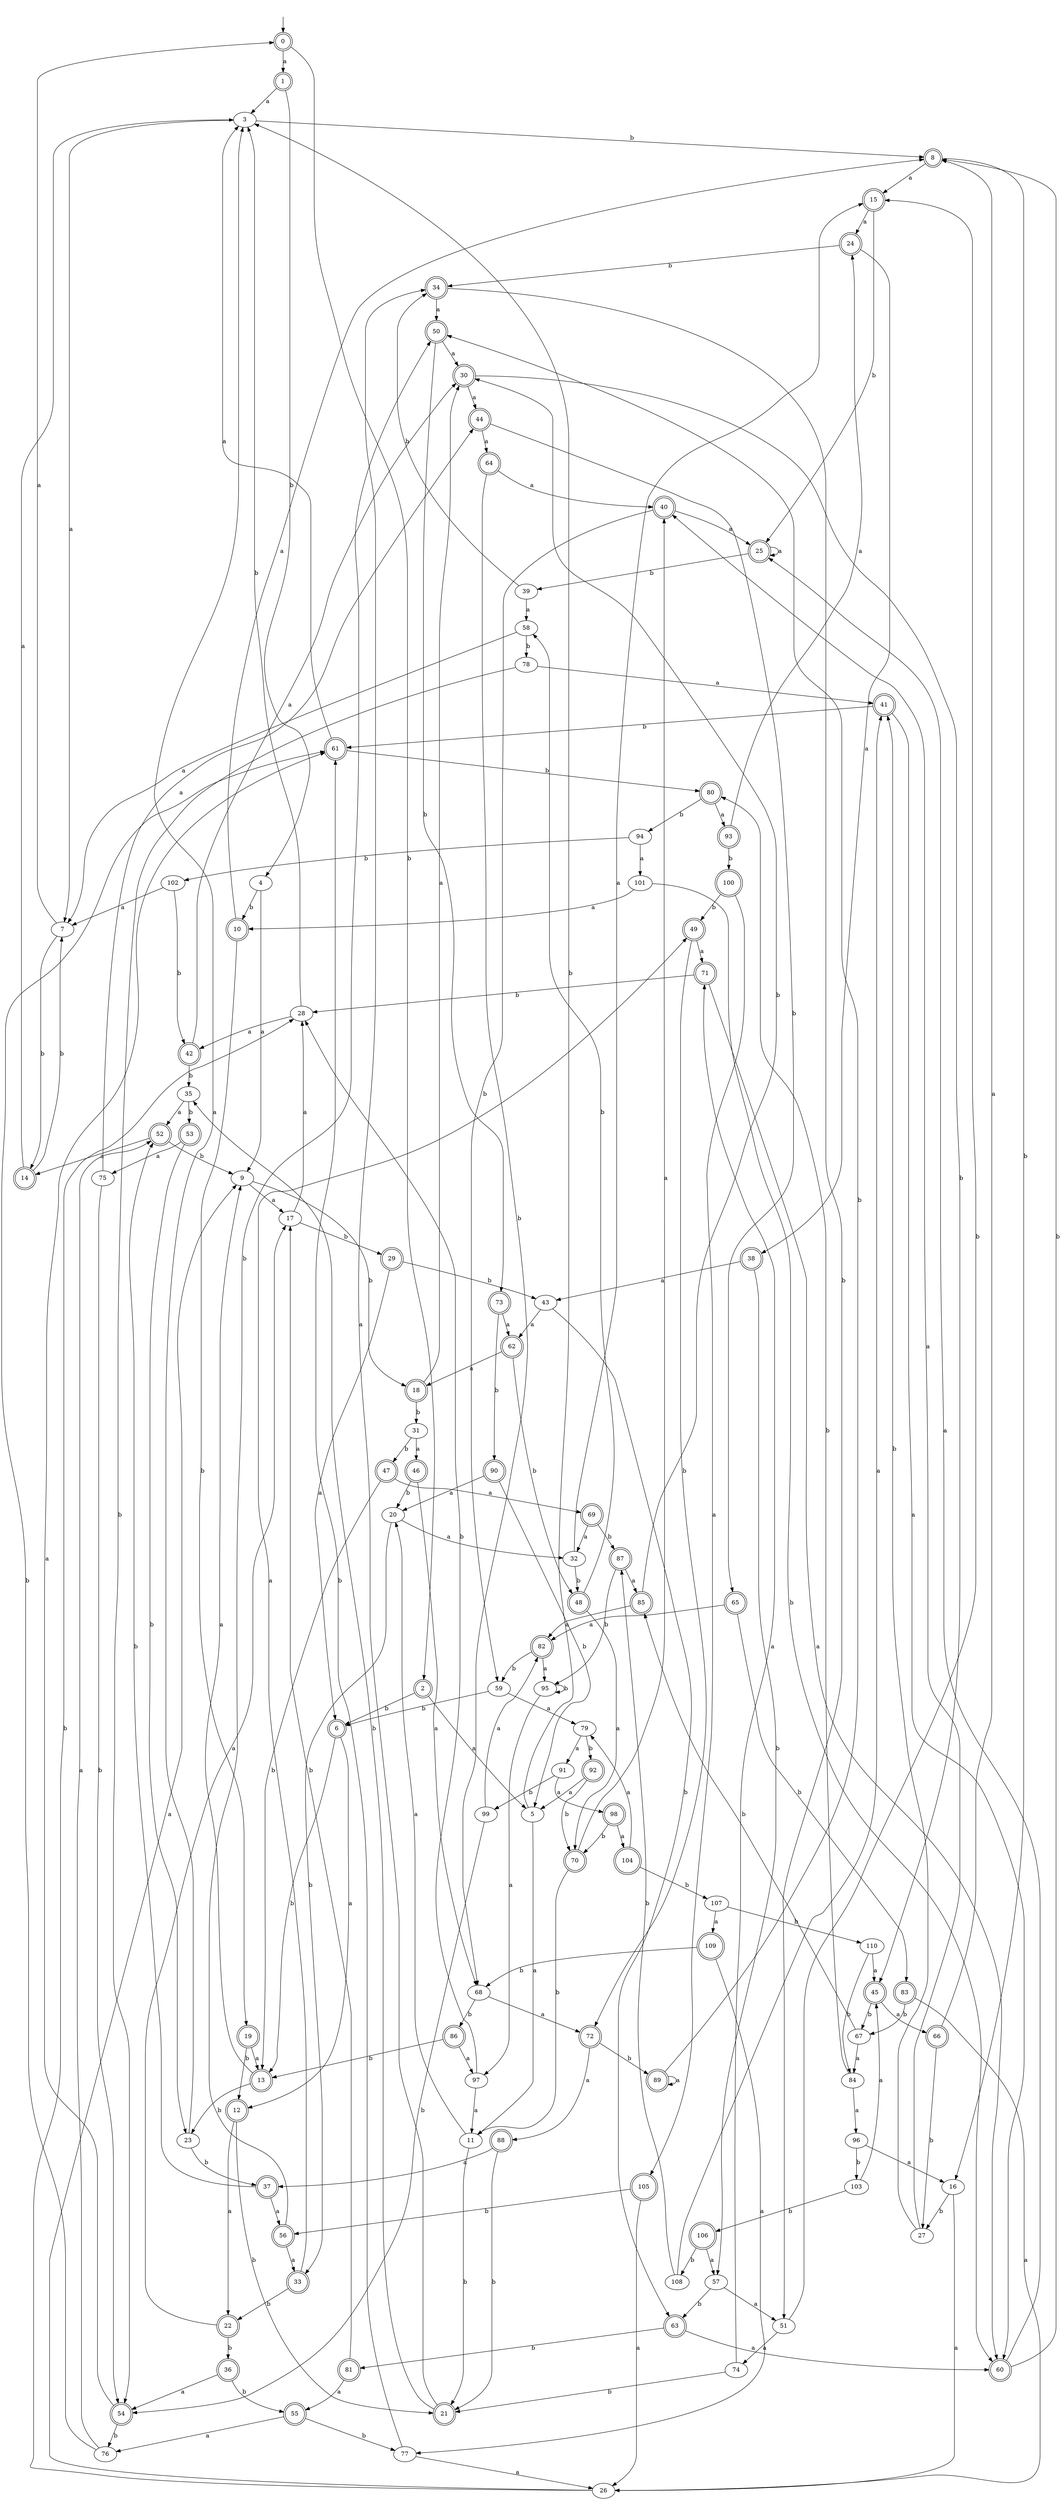 digraph RandomDFA {
  __start0 [label="", shape=none];
  __start0 -> 0 [label=""];
  0 [shape=circle] [shape=doublecircle]
  0 -> 1 [label="a"]
  0 -> 2 [label="b"]
  1 [shape=doublecircle]
  1 -> 3 [label="a"]
  1 -> 4 [label="b"]
  2 [shape=doublecircle]
  2 -> 5 [label="a"]
  2 -> 6 [label="b"]
  3
  3 -> 7 [label="a"]
  3 -> 8 [label="b"]
  4
  4 -> 9 [label="a"]
  4 -> 10 [label="b"]
  5
  5 -> 11 [label="a"]
  5 -> 3 [label="b"]
  6 [shape=doublecircle]
  6 -> 12 [label="a"]
  6 -> 13 [label="b"]
  7
  7 -> 0 [label="a"]
  7 -> 14 [label="b"]
  8 [shape=doublecircle]
  8 -> 15 [label="a"]
  8 -> 16 [label="b"]
  9
  9 -> 17 [label="a"]
  9 -> 18 [label="b"]
  10 [shape=doublecircle]
  10 -> 8 [label="a"]
  10 -> 19 [label="b"]
  11
  11 -> 20 [label="a"]
  11 -> 21 [label="b"]
  12 [shape=doublecircle]
  12 -> 22 [label="a"]
  12 -> 21 [label="b"]
  13 [shape=doublecircle]
  13 -> 9 [label="a"]
  13 -> 23 [label="b"]
  14 [shape=doublecircle]
  14 -> 3 [label="a"]
  14 -> 7 [label="b"]
  15 [shape=doublecircle]
  15 -> 24 [label="a"]
  15 -> 25 [label="b"]
  16
  16 -> 26 [label="a"]
  16 -> 27 [label="b"]
  17
  17 -> 28 [label="a"]
  17 -> 29 [label="b"]
  18 [shape=doublecircle]
  18 -> 30 [label="a"]
  18 -> 31 [label="b"]
  19 [shape=doublecircle]
  19 -> 13 [label="a"]
  19 -> 12 [label="b"]
  20
  20 -> 32 [label="a"]
  20 -> 33 [label="b"]
  21 [shape=doublecircle]
  21 -> 34 [label="a"]
  21 -> 35 [label="b"]
  22 [shape=doublecircle]
  22 -> 17 [label="a"]
  22 -> 36 [label="b"]
  23
  23 -> 3 [label="a"]
  23 -> 37 [label="b"]
  24 [shape=doublecircle]
  24 -> 38 [label="a"]
  24 -> 34 [label="b"]
  25 [shape=doublecircle]
  25 -> 25 [label="a"]
  25 -> 39 [label="b"]
  26
  26 -> 9 [label="a"]
  26 -> 28 [label="b"]
  27
  27 -> 40 [label="a"]
  27 -> 41 [label="b"]
  28
  28 -> 42 [label="a"]
  28 -> 3 [label="b"]
  29 [shape=doublecircle]
  29 -> 6 [label="a"]
  29 -> 43 [label="b"]
  30 [shape=doublecircle]
  30 -> 44 [label="a"]
  30 -> 45 [label="b"]
  31
  31 -> 46 [label="a"]
  31 -> 47 [label="b"]
  32
  32 -> 15 [label="a"]
  32 -> 48 [label="b"]
  33 [shape=doublecircle]
  33 -> 49 [label="a"]
  33 -> 22 [label="b"]
  34 [shape=doublecircle]
  34 -> 50 [label="a"]
  34 -> 51 [label="b"]
  35
  35 -> 52 [label="a"]
  35 -> 53 [label="b"]
  36 [shape=doublecircle]
  36 -> 54 [label="a"]
  36 -> 55 [label="b"]
  37 [shape=doublecircle]
  37 -> 56 [label="a"]
  37 -> 52 [label="b"]
  38 [shape=doublecircle]
  38 -> 43 [label="a"]
  38 -> 57 [label="b"]
  39
  39 -> 58 [label="a"]
  39 -> 34 [label="b"]
  40 [shape=doublecircle]
  40 -> 25 [label="a"]
  40 -> 59 [label="b"]
  41 [shape=doublecircle]
  41 -> 60 [label="a"]
  41 -> 61 [label="b"]
  42 [shape=doublecircle]
  42 -> 30 [label="a"]
  42 -> 35 [label="b"]
  43
  43 -> 62 [label="a"]
  43 -> 63 [label="b"]
  44 [shape=doublecircle]
  44 -> 64 [label="a"]
  44 -> 65 [label="b"]
  45 [shape=doublecircle]
  45 -> 66 [label="a"]
  45 -> 67 [label="b"]
  46 [shape=doublecircle]
  46 -> 68 [label="a"]
  46 -> 20 [label="b"]
  47 [shape=doublecircle]
  47 -> 69 [label="a"]
  47 -> 13 [label="b"]
  48 [shape=doublecircle]
  48 -> 70 [label="a"]
  48 -> 58 [label="b"]
  49 [shape=doublecircle]
  49 -> 71 [label="a"]
  49 -> 72 [label="b"]
  50 [shape=doublecircle]
  50 -> 30 [label="a"]
  50 -> 73 [label="b"]
  51
  51 -> 74 [label="a"]
  51 -> 15 [label="b"]
  52 [shape=doublecircle]
  52 -> 14 [label="a"]
  52 -> 9 [label="b"]
  53 [shape=doublecircle]
  53 -> 75 [label="a"]
  53 -> 23 [label="b"]
  54 [shape=doublecircle]
  54 -> 61 [label="a"]
  54 -> 76 [label="b"]
  55 [shape=doublecircle]
  55 -> 76 [label="a"]
  55 -> 77 [label="b"]
  56 [shape=doublecircle]
  56 -> 33 [label="a"]
  56 -> 50 [label="b"]
  57
  57 -> 51 [label="a"]
  57 -> 63 [label="b"]
  58
  58 -> 7 [label="a"]
  58 -> 78 [label="b"]
  59
  59 -> 79 [label="a"]
  59 -> 6 [label="b"]
  60 [shape=doublecircle]
  60 -> 25 [label="a"]
  60 -> 8 [label="b"]
  61 [shape=doublecircle]
  61 -> 3 [label="a"]
  61 -> 80 [label="b"]
  62 [shape=doublecircle]
  62 -> 18 [label="a"]
  62 -> 48 [label="b"]
  63 [shape=doublecircle]
  63 -> 60 [label="a"]
  63 -> 81 [label="b"]
  64 [shape=doublecircle]
  64 -> 40 [label="a"]
  64 -> 68 [label="b"]
  65 [shape=doublecircle]
  65 -> 82 [label="a"]
  65 -> 83 [label="b"]
  66 [shape=doublecircle]
  66 -> 8 [label="a"]
  66 -> 27 [label="b"]
  67
  67 -> 84 [label="a"]
  67 -> 85 [label="b"]
  68
  68 -> 72 [label="a"]
  68 -> 86 [label="b"]
  69 [shape=doublecircle]
  69 -> 32 [label="a"]
  69 -> 87 [label="b"]
  70 [shape=doublecircle]
  70 -> 40 [label="a"]
  70 -> 11 [label="b"]
  71 [shape=doublecircle]
  71 -> 60 [label="a"]
  71 -> 28 [label="b"]
  72 [shape=doublecircle]
  72 -> 88 [label="a"]
  72 -> 89 [label="b"]
  73 [shape=doublecircle]
  73 -> 62 [label="a"]
  73 -> 90 [label="b"]
  74
  74 -> 71 [label="a"]
  74 -> 21 [label="b"]
  75
  75 -> 44 [label="a"]
  75 -> 54 [label="b"]
  76
  76 -> 52 [label="a"]
  76 -> 61 [label="b"]
  77
  77 -> 26 [label="a"]
  77 -> 61 [label="b"]
  78
  78 -> 41 [label="a"]
  78 -> 54 [label="b"]
  79
  79 -> 91 [label="a"]
  79 -> 92 [label="b"]
  80 [shape=doublecircle]
  80 -> 93 [label="a"]
  80 -> 94 [label="b"]
  81 [shape=doublecircle]
  81 -> 55 [label="a"]
  81 -> 17 [label="b"]
  82 [shape=doublecircle]
  82 -> 95 [label="a"]
  82 -> 59 [label="b"]
  83 [shape=doublecircle]
  83 -> 26 [label="a"]
  83 -> 67 [label="b"]
  84
  84 -> 96 [label="a"]
  84 -> 80 [label="b"]
  85 [shape=doublecircle]
  85 -> 82 [label="a"]
  85 -> 30 [label="b"]
  86 [shape=doublecircle]
  86 -> 97 [label="a"]
  86 -> 13 [label="b"]
  87 [shape=doublecircle]
  87 -> 85 [label="a"]
  87 -> 95 [label="b"]
  88 [shape=doublecircle]
  88 -> 37 [label="a"]
  88 -> 21 [label="b"]
  89 [shape=doublecircle]
  89 -> 89 [label="a"]
  89 -> 50 [label="b"]
  90 [shape=doublecircle]
  90 -> 20 [label="a"]
  90 -> 5 [label="b"]
  91
  91 -> 98 [label="a"]
  91 -> 99 [label="b"]
  92 [shape=doublecircle]
  92 -> 5 [label="a"]
  92 -> 70 [label="b"]
  93 [shape=doublecircle]
  93 -> 24 [label="a"]
  93 -> 100 [label="b"]
  94
  94 -> 101 [label="a"]
  94 -> 102 [label="b"]
  95
  95 -> 97 [label="a"]
  95 -> 95 [label="b"]
  96
  96 -> 16 [label="a"]
  96 -> 103 [label="b"]
  97
  97 -> 11 [label="a"]
  97 -> 28 [label="b"]
  98 [shape=doublecircle]
  98 -> 104 [label="a"]
  98 -> 70 [label="b"]
  99
  99 -> 82 [label="a"]
  99 -> 54 [label="b"]
  100 [shape=doublecircle]
  100 -> 105 [label="a"]
  100 -> 49 [label="b"]
  101
  101 -> 10 [label="a"]
  101 -> 60 [label="b"]
  102
  102 -> 7 [label="a"]
  102 -> 42 [label="b"]
  103
  103 -> 45 [label="a"]
  103 -> 106 [label="b"]
  104 [shape=doublecircle]
  104 -> 79 [label="a"]
  104 -> 107 [label="b"]
  105 [shape=doublecircle]
  105 -> 26 [label="a"]
  105 -> 56 [label="b"]
  106 [shape=doublecircle]
  106 -> 57 [label="a"]
  106 -> 108 [label="b"]
  107
  107 -> 109 [label="a"]
  107 -> 110 [label="b"]
  108
  108 -> 41 [label="a"]
  108 -> 87 [label="b"]
  109 [shape=doublecircle]
  109 -> 77 [label="a"]
  109 -> 68 [label="b"]
  110
  110 -> 45 [label="a"]
  110 -> 84 [label="b"]
}
